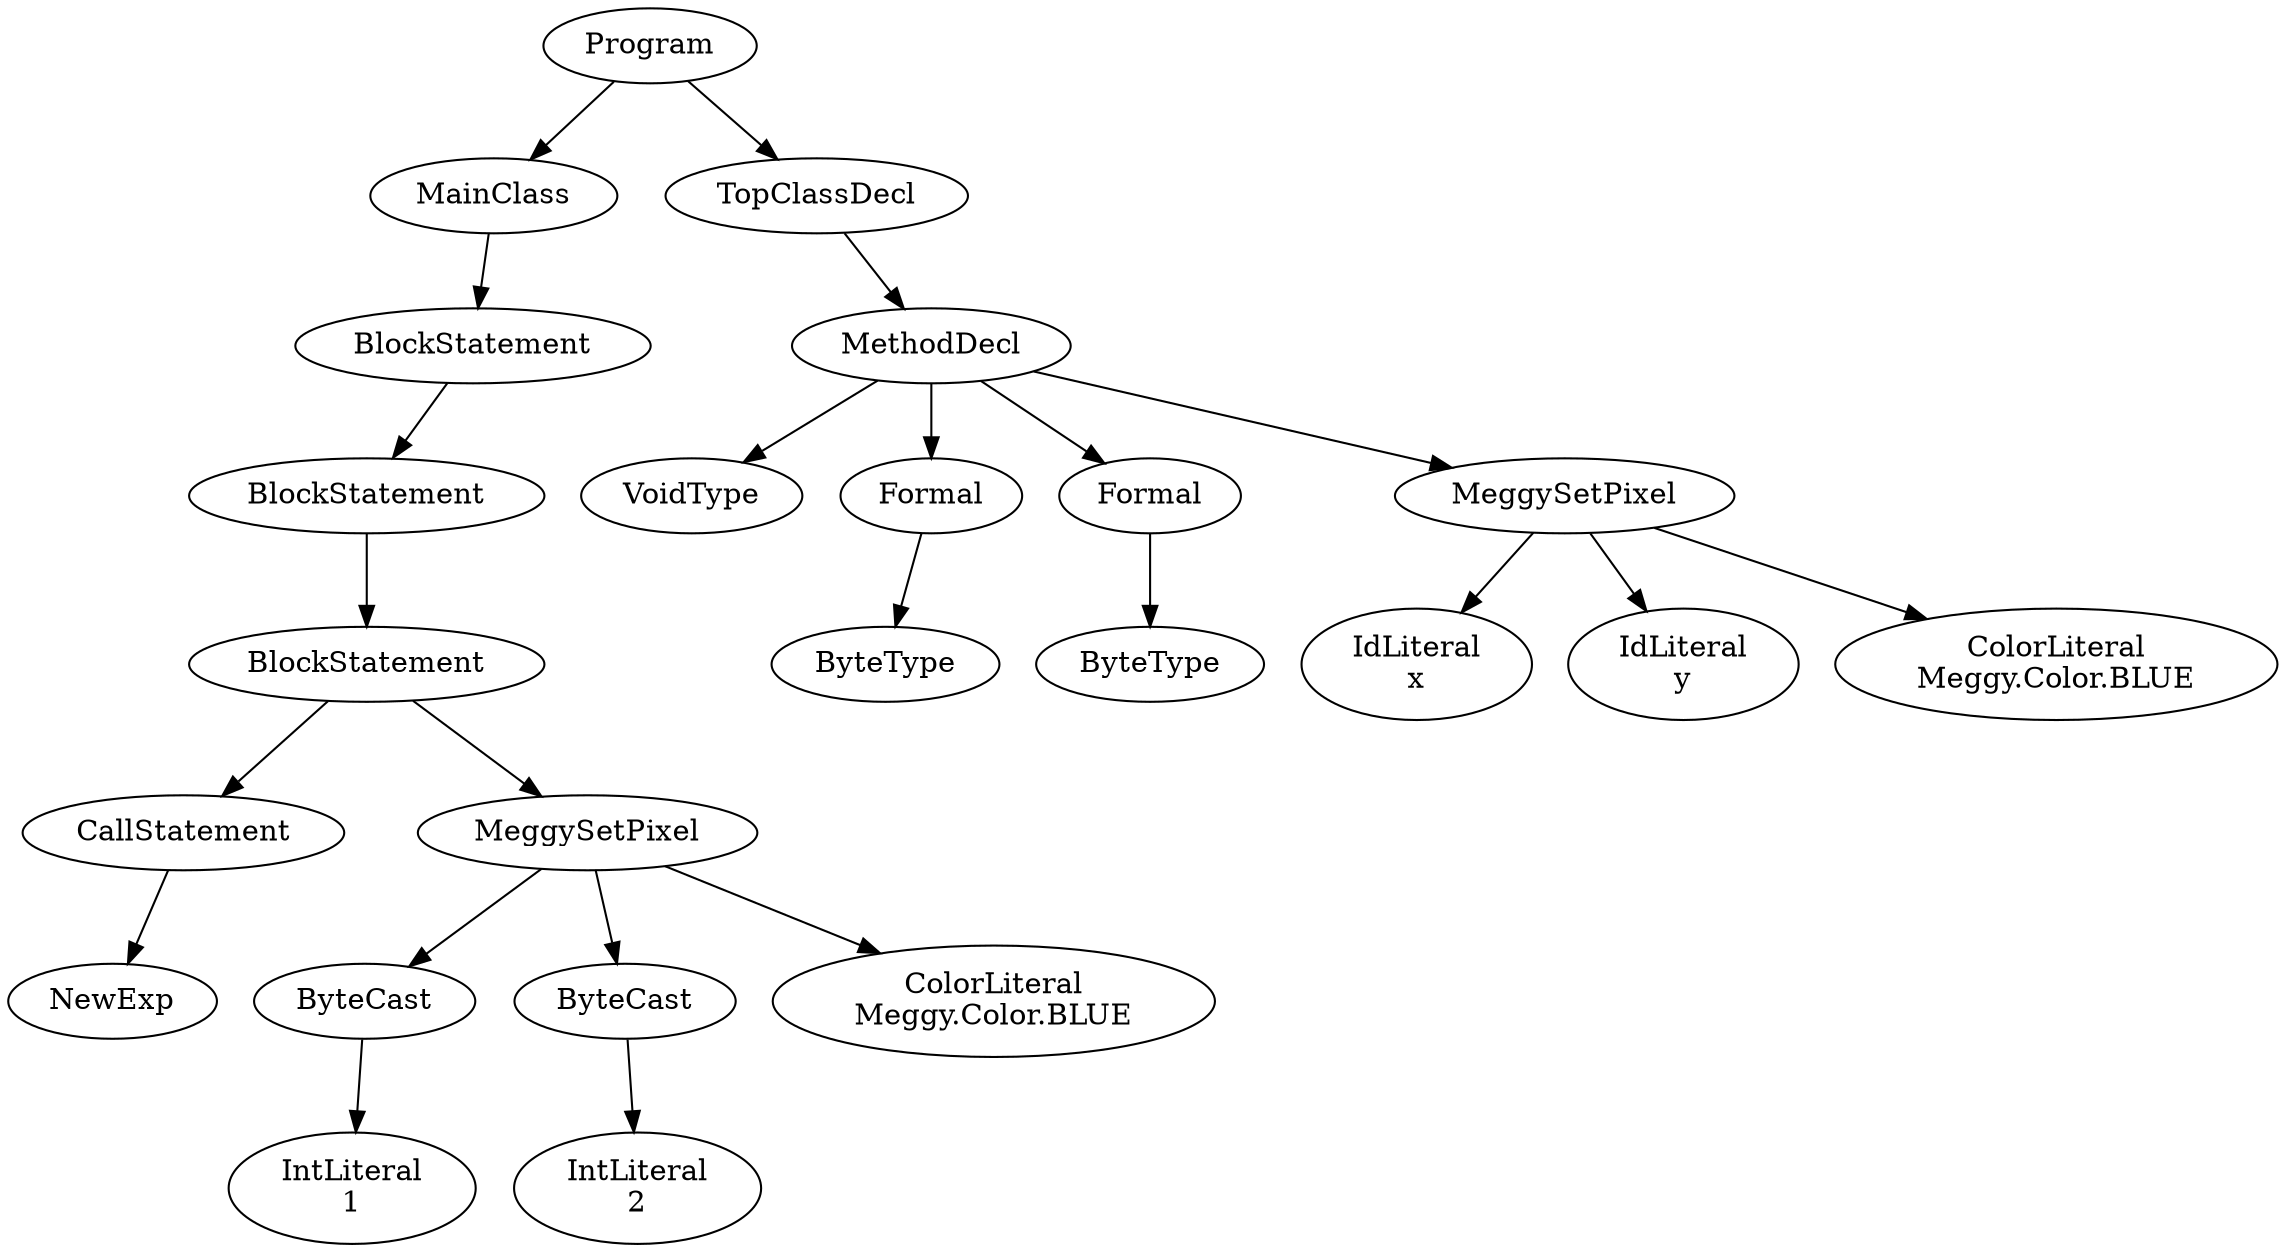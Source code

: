 digraph ASTGraph {
0 [ label="Program" ];
1 [ label="MainClass" ];
0 -> 1
2 [ label="BlockStatement" ];
1 -> 2
3 [ label="BlockStatement" ];
2 -> 3
4 [ label="BlockStatement" ];
3 -> 4
5 [ label="CallStatement" ];
4 -> 5
6 [ label="NewExp" ];
5 -> 6
7 [ label="MeggySetPixel" ];
4 -> 7
8 [ label="ByteCast" ];
7 -> 8
9 [ label="IntLiteral\n1" ];
8 -> 9
10 [ label="ByteCast" ];
7 -> 10
11 [ label="IntLiteral\n2" ];
10 -> 11
12 [ label="ColorLiteral\nMeggy.Color.BLUE" ];
7 -> 12
13 [ label="TopClassDecl" ];
0 -> 13
14 [ label="MethodDecl" ];
13 -> 14
15 [ label="VoidType" ];
14 -> 15
16 [ label="Formal" ];
14 -> 16
17 [ label="ByteType" ];
16 -> 17
18 [ label="Formal" ];
14 -> 18
19 [ label="ByteType" ];
18 -> 19
20 [ label="MeggySetPixel" ];
14 -> 20
21 [ label="IdLiteral\nx" ];
20 -> 21
22 [ label="IdLiteral\ny" ];
20 -> 22
23 [ label="ColorLiteral\nMeggy.Color.BLUE" ];
20 -> 23
}
